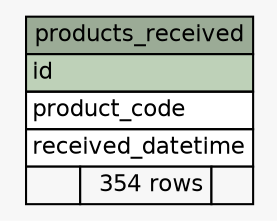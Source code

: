 // dot 2.2.1 on Windows 10 10.0
// SchemaSpy rev 590
digraph "products_received" {
  graph [
    rankdir="RL"
    bgcolor="#f7f7f7"
    nodesep="0.18"
    ranksep="0.46"
    fontname="Helvetica"
    fontsize="11"
  ];
  node [
    fontname="Helvetica"
    fontsize="11"
    shape="plaintext"
  ];
  edge [
    arrowsize="0.8"
  ];
  "products_received" [
    label=<
    <TABLE BORDER="0" CELLBORDER="1" CELLSPACING="0" BGCOLOR="#ffffff">
      <TR><TD COLSPAN="3" BGCOLOR="#9bab96" ALIGN="CENTER">products_received</TD></TR>
      <TR><TD PORT="id" COLSPAN="3" BGCOLOR="#bed1b8" ALIGN="LEFT">id</TD></TR>
      <TR><TD PORT="product_code" COLSPAN="3" ALIGN="LEFT">product_code</TD></TR>
      <TR><TD PORT="received_datetime" COLSPAN="3" ALIGN="LEFT">received_datetime</TD></TR>
      <TR><TD ALIGN="LEFT" BGCOLOR="#f7f7f7">  </TD><TD ALIGN="RIGHT" BGCOLOR="#f7f7f7">354 rows</TD><TD ALIGN="RIGHT" BGCOLOR="#f7f7f7">  </TD></TR>
    </TABLE>>
    URL="tables/products_received.html"
    tooltip="products_received"
  ];
}
